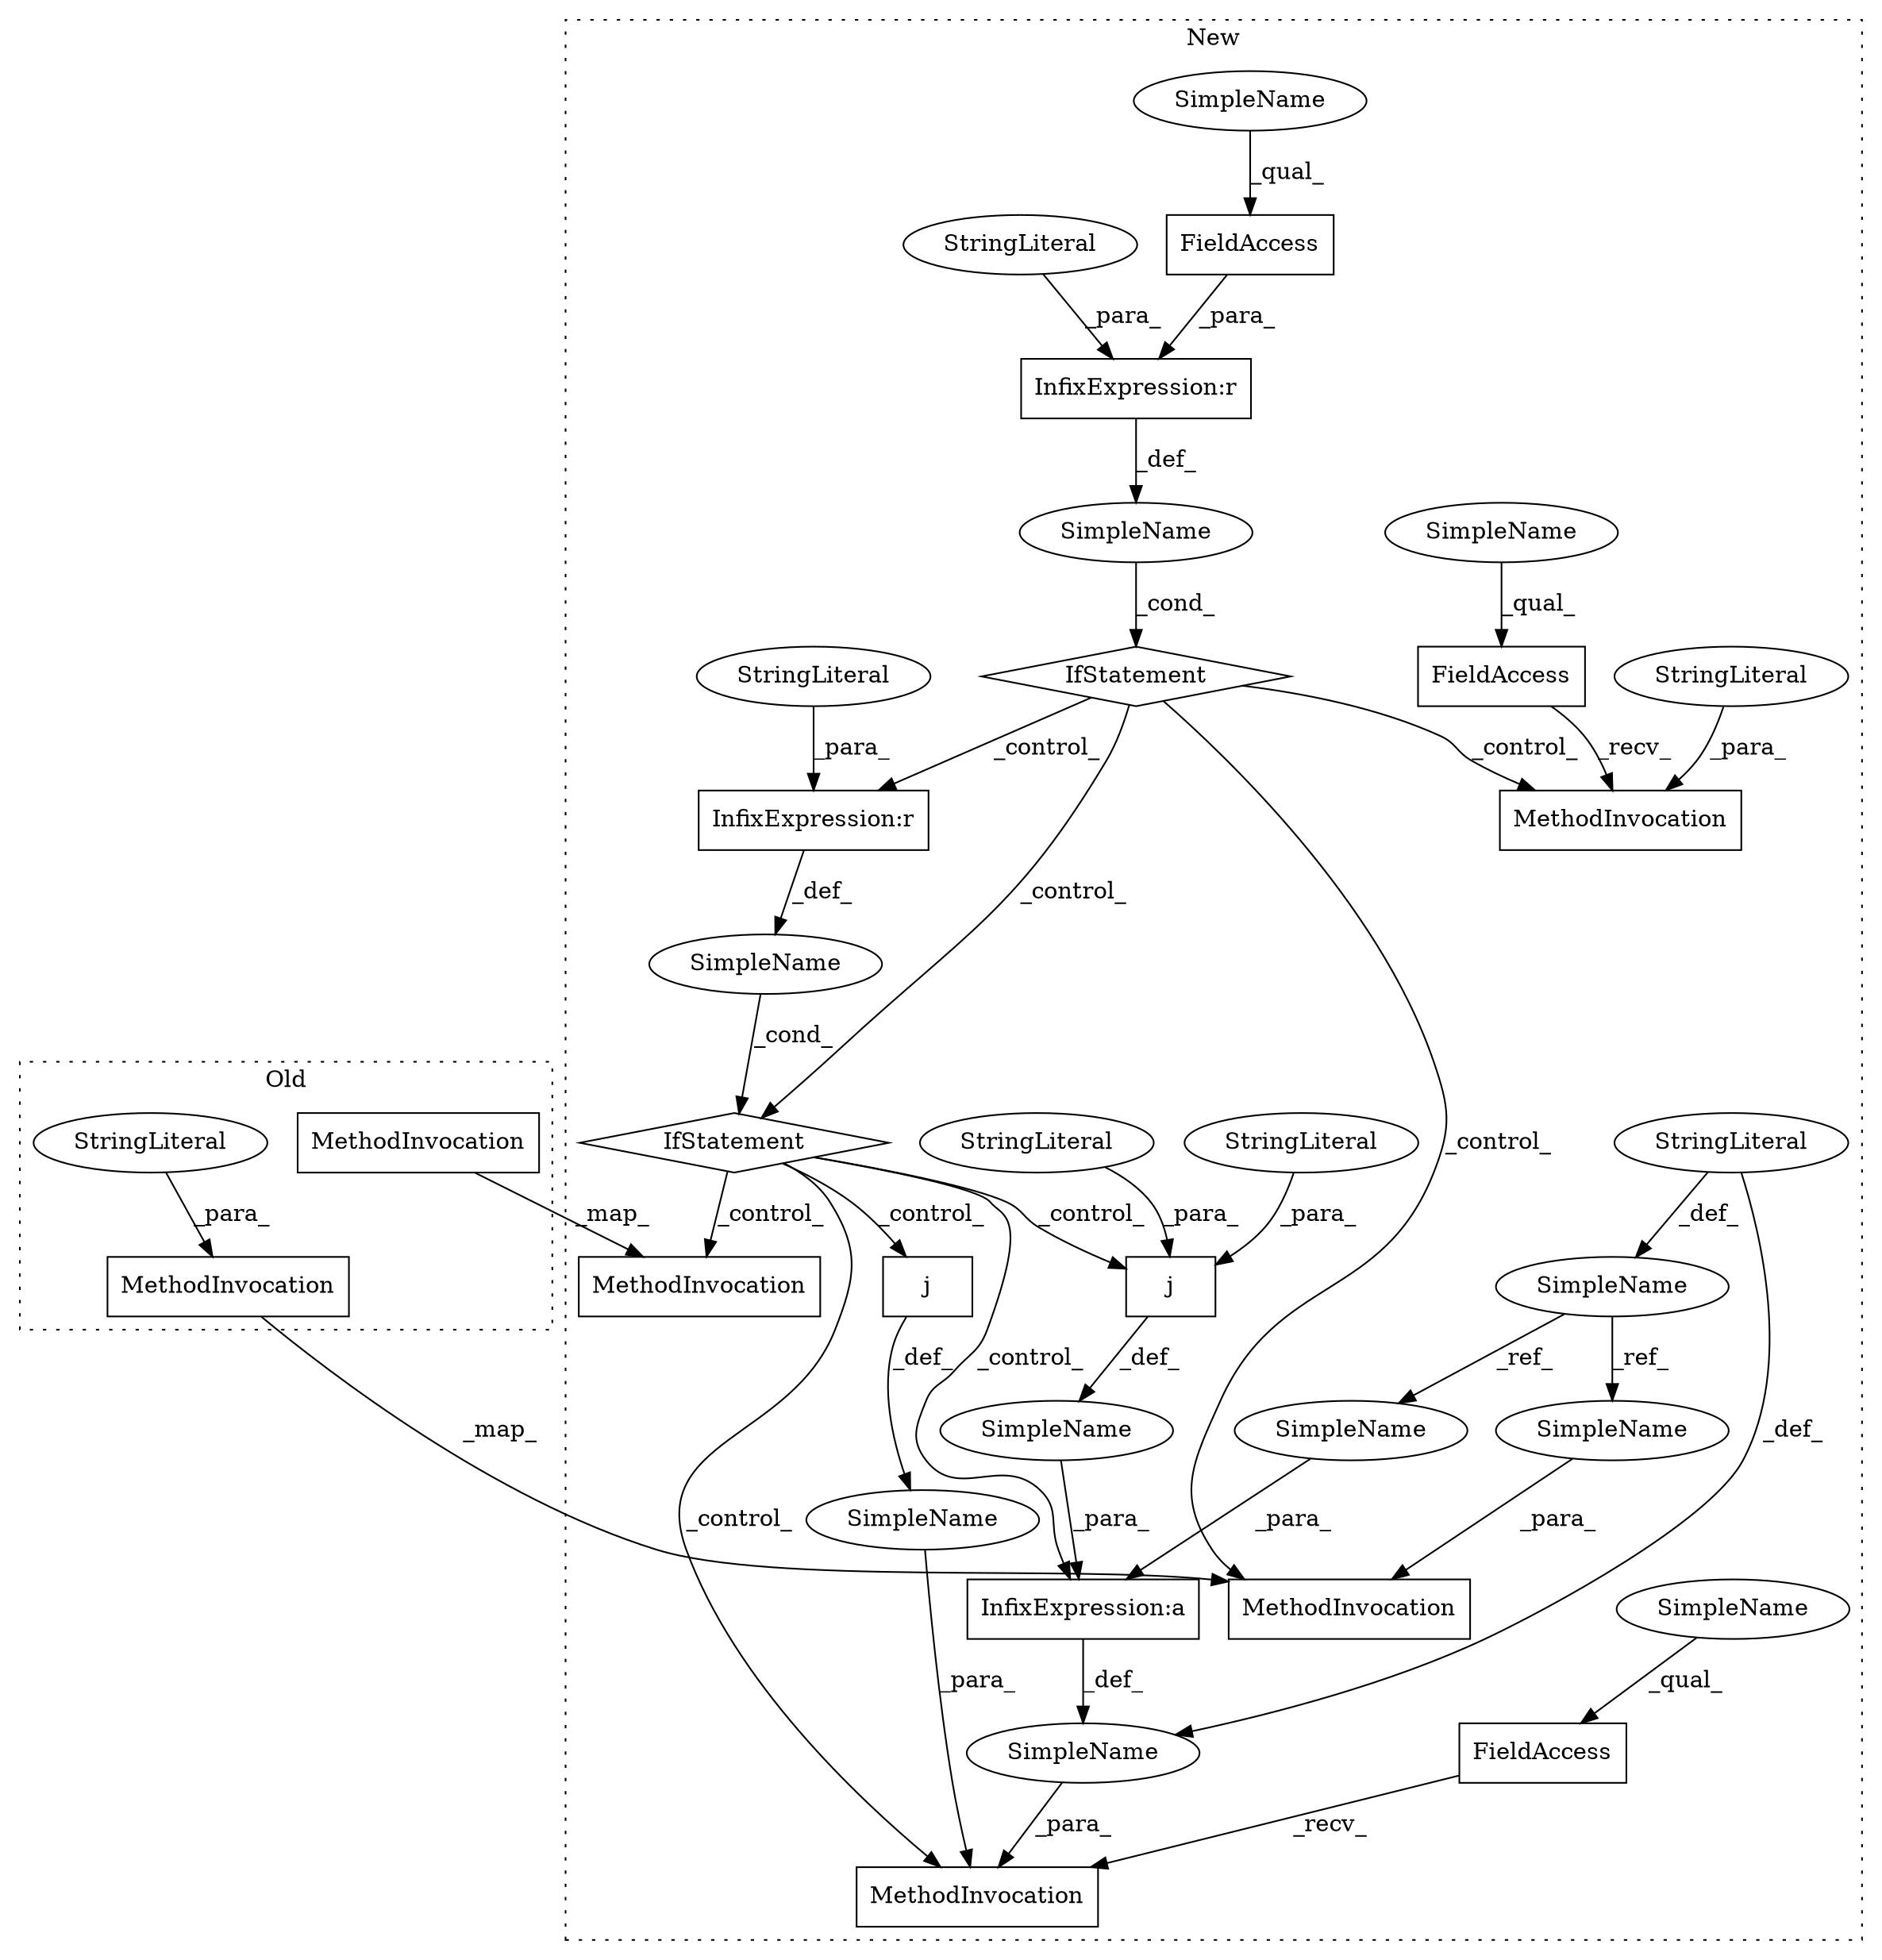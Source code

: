 digraph G {
subgraph cluster0 {
6 [label="MethodInvocation" a="32" s="8486,8522" l="8,1" shape="box"];
8 [label="MethodInvocation" a="32" s="8315,8467" l="8,2" shape="box"];
23 [label="StringLiteral" a="45" s="8323" l="46" shape="ellipse"];
label = "Old";
style="dotted";
}
subgraph cluster1 {
1 [label="FieldAccess" a="22" s="11608" l="11" shape="box"];
2 [label="FieldAccess" a="22" s="11882" l="8" shape="box"];
3 [label="FieldAccess" a="22" s="11778" l="8" shape="box"];
4 [label="IfStatement" a="25" s="11604,11630" l="4,2" shape="diamond"];
5 [label="IfStatement" a="25" s="11843,11870" l="4,2" shape="diamond"];
7 [label="MethodInvocation" a="32" s="11651,11766" l="8,2" shape="box"];
9 [label="MethodInvocation" a="32" s="12107,12143" l="8,1" shape="box"];
10 [label="MethodInvocation" a="32" s="11787,11820" l="8,1" shape="box"];
11 [label="MethodInvocation" a="32" s="11891,12086" l="8,2" shape="box"];
12 [label="SimpleName" a="42" s="11778" l="4" shape="ellipse"];
13 [label="SimpleName" a="42" s="" l="" shape="ellipse"];
14 [label="SimpleName" a="42" s="11899" l="7" shape="ellipse"];
15 [label="SimpleName" a="42" s="11608" l="4" shape="ellipse"];
16 [label="SimpleName" a="42" s="11659" l="7" shape="ellipse"];
17 [label="SimpleName" a="42" s="" l="" shape="ellipse"];
18 [label="SimpleName" a="42" s="" l="" shape="ellipse"];
19 [label="SimpleName" a="42" s="11882" l="4" shape="ellipse"];
20 [label="SimpleName" a="42" s="" l="" shape="ellipse"];
21 [label="SimpleName" a="42" s="" l="" shape="ellipse"];
22 [label="SimpleName" a="42" s="11537" l="7" shape="ellipse"];
24 [label="StringLiteral" a="45" s="11623" l="7" shape="ellipse"];
25 [label="StringLiteral" a="45" s="11545" l="51" shape="ellipse"];
26 [label="StringLiteral" a="45" s="11918" l="3" shape="ellipse"];
27 [label="StringLiteral" a="45" s="11795" l="25" shape="ellipse"];
28 [label="StringLiteral" a="45" s="11862" l="8" shape="ellipse"];
29 [label="j" a="106" s="11918" l="67" shape="box"];
30 [label="j" a="106" s="11996" l="90" shape="box"];
31 [label="StringLiteral" a="45" s="11982" l="3" shape="ellipse"];
32 [label="InfixExpression:a" a="27" s="11906" l="12" shape="box"];
33 [label="InfixExpression:r" a="27" s="11619" l="4" shape="box"];
34 [label="InfixExpression:r" a="27" s="11858" l="4" shape="box"];
label = "New";
style="dotted";
}
1 -> 33 [label="_para_"];
2 -> 11 [label="_recv_"];
3 -> 10 [label="_recv_"];
4 -> 34 [label="_control_"];
4 -> 5 [label="_control_"];
4 -> 7 [label="_control_"];
4 -> 10 [label="_control_"];
5 -> 9 [label="_control_"];
5 -> 32 [label="_control_"];
5 -> 11 [label="_control_"];
5 -> 29 [label="_control_"];
5 -> 30 [label="_control_"];
6 -> 9 [label="_map_"];
8 -> 7 [label="_map_"];
12 -> 3 [label="_qual_"];
13 -> 32 [label="_para_"];
14 -> 32 [label="_para_"];
15 -> 1 [label="_qual_"];
16 -> 7 [label="_para_"];
17 -> 11 [label="_para_"];
18 -> 11 [label="_para_"];
19 -> 2 [label="_qual_"];
20 -> 4 [label="_cond_"];
21 -> 5 [label="_cond_"];
22 -> 14 [label="_ref_"];
22 -> 16 [label="_ref_"];
23 -> 8 [label="_para_"];
24 -> 33 [label="_para_"];
25 -> 22 [label="_def_"];
25 -> 17 [label="_def_"];
26 -> 29 [label="_para_"];
27 -> 10 [label="_para_"];
28 -> 34 [label="_para_"];
29 -> 13 [label="_def_"];
30 -> 18 [label="_def_"];
31 -> 29 [label="_para_"];
32 -> 17 [label="_def_"];
33 -> 20 [label="_def_"];
34 -> 21 [label="_def_"];
}